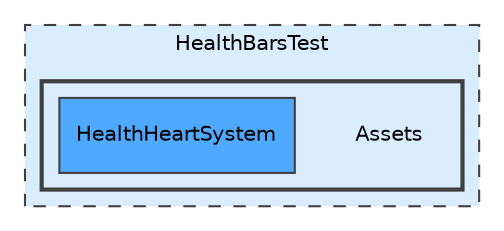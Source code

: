 digraph "C:/Users/winamba/HealthBarsTest/Assets"
{
 // LATEX_PDF_SIZE
  bgcolor="transparent";
  edge [fontname="Helvetica",fontsize="10",labelfontname="Helvetica",labelfontsize="10"];
  node [fontname="Helvetica",fontsize="10",shape=record];
  compound=true
  subgraph clusterdir_08c7b48f02d25a49775d02a77aa22f4d {
    graph [ bgcolor="#daedff", pencolor="grey25", style="filled,dashed,", label="HealthBarsTest", fontname="Helvetica", fontsize="10", URL="dir_08c7b48f02d25a49775d02a77aa22f4d.html"]
  subgraph clusterdir_a48eebbe5f1f1d2c1726a2301caf66e3 {
    graph [ bgcolor="#daedff", pencolor="grey25", style="filled,bold,", label="", fontname="Helvetica", fontsize="10", URL="dir_a48eebbe5f1f1d2c1726a2301caf66e3.html"]
    dir_a48eebbe5f1f1d2c1726a2301caf66e3 [shape=plaintext, label="Assets"];
  dir_e3cbea4c972d5d293b7459515d7dbc9f [shape=box, label="HealthHeartSystem", style="filled,", fillcolor="#4ea9ff", color="grey25", URL="dir_e3cbea4c972d5d293b7459515d7dbc9f.html"];
  }
  }
}
